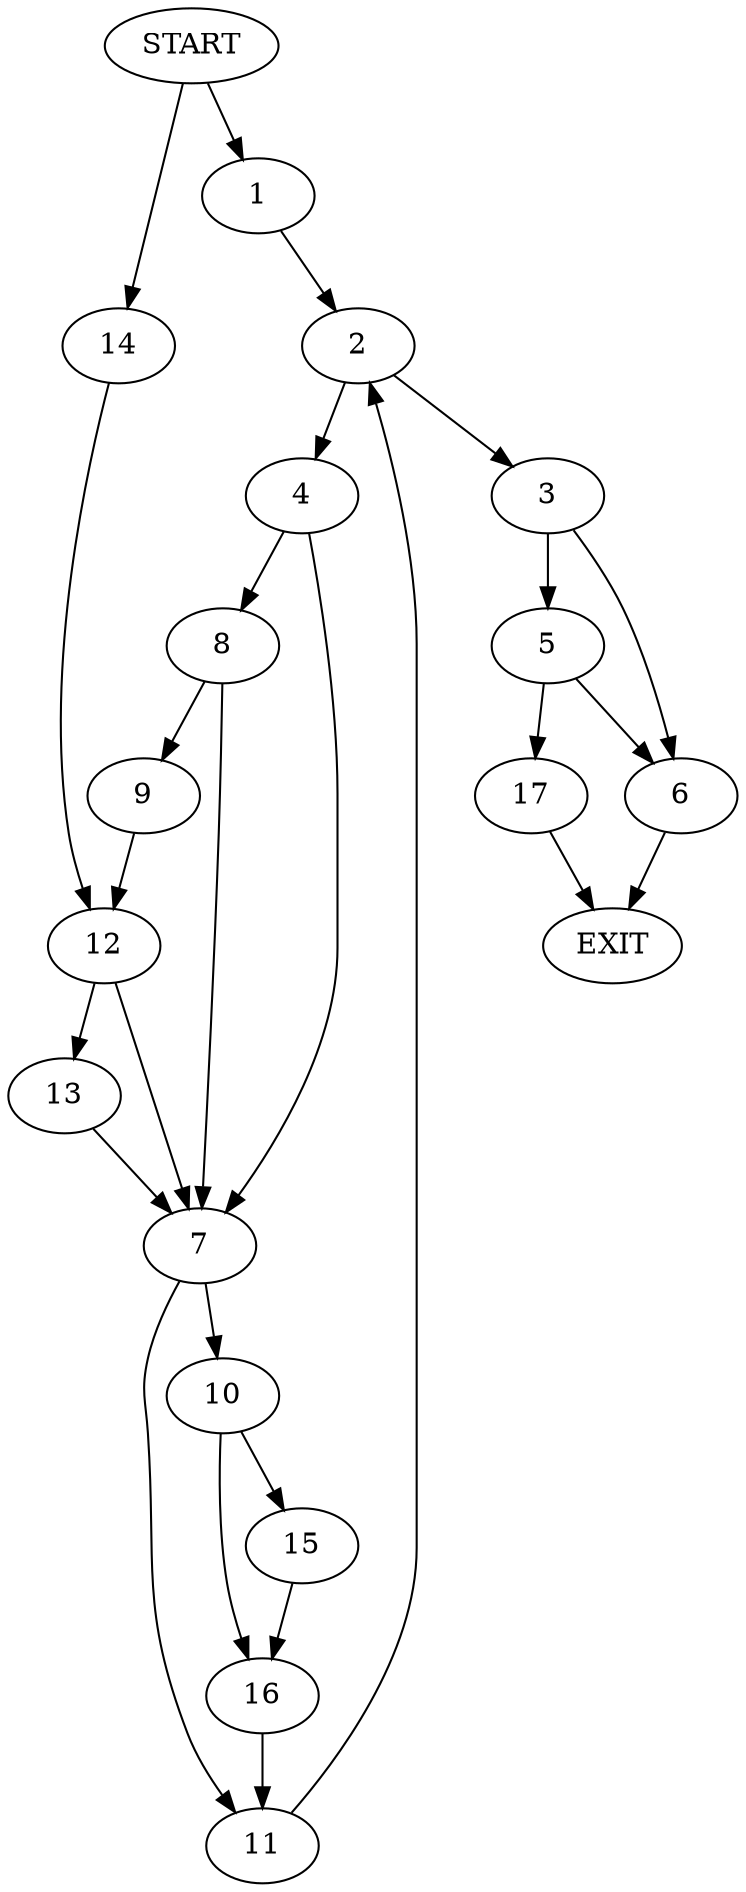 digraph {
0 [label="START"]
18 [label="EXIT"]
0 -> 1
1 -> 2
2 -> 3
2 -> 4
3 -> 5
3 -> 6
4 -> 7
4 -> 8
8 -> 9
8 -> 7
7 -> 10
7 -> 11
9 -> 12
12 -> 13
12 -> 7
0 -> 14
14 -> 12
13 -> 7
11 -> 2
10 -> 15
10 -> 16
15 -> 16
16 -> 11
5 -> 17
5 -> 6
6 -> 18
17 -> 18
}
